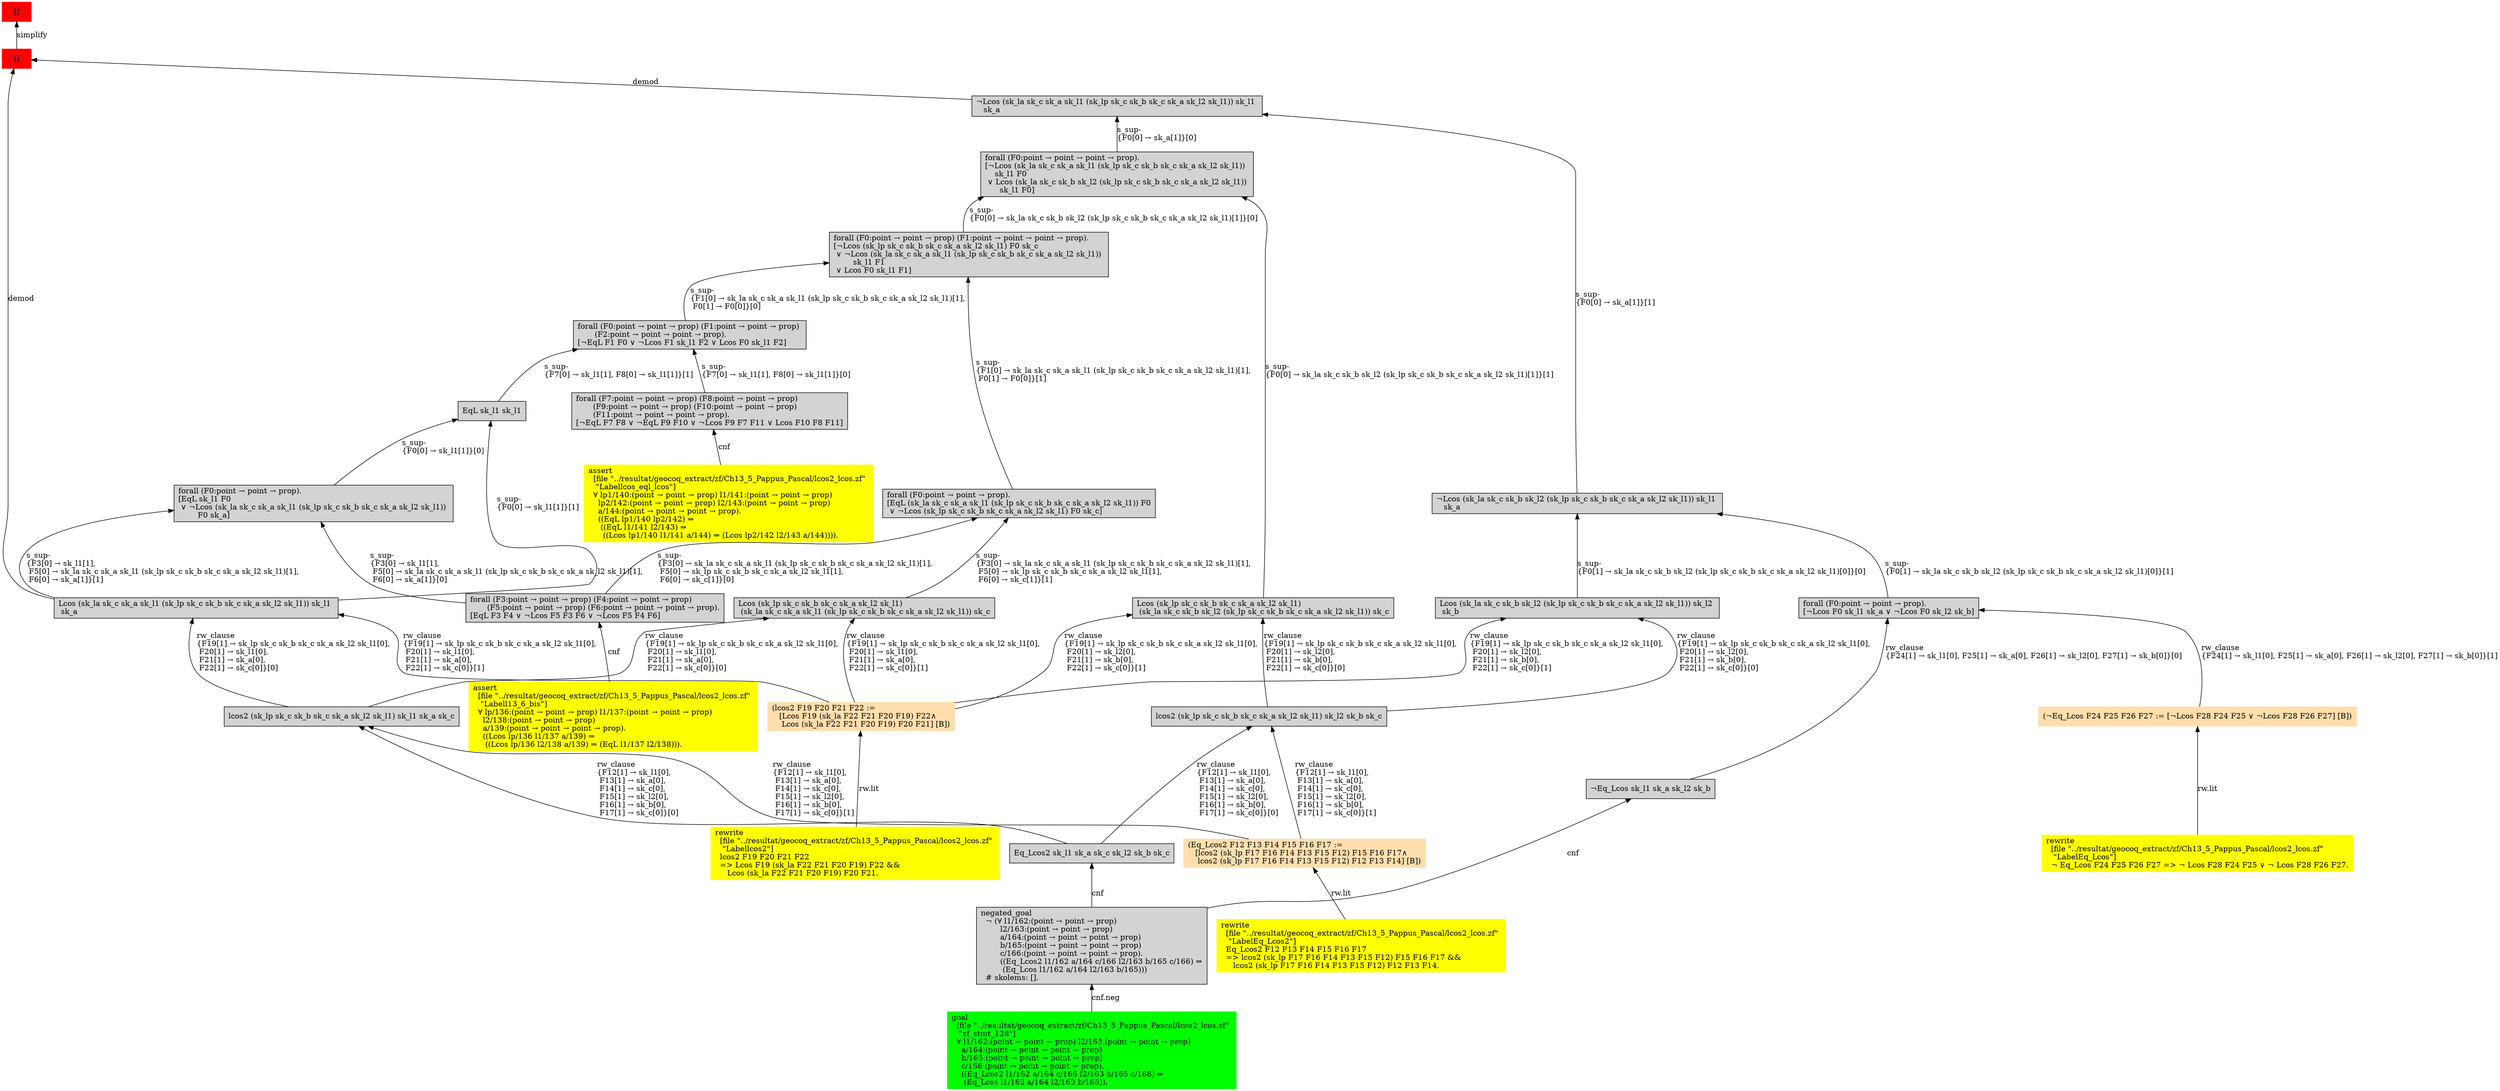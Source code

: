 digraph "unsat_graph" {
  vertex_0 [color=red, label="[]", shape=box, style=filled];
  vertex_0 -> vertex_1 [label="simplify", dir="back"];
  vertex_1 [color=red, label="[]", shape=box, style=filled];
  vertex_1 -> vertex_2 [label="demod", dir="back"];
  vertex_2 [shape=box, label="Lcos (sk_la sk_c sk_a sk_l1 (sk_lp sk_c sk_b sk_c sk_a sk_l2 sk_l1)) sk_l1 \l sk_a\l", style=filled];
  vertex_2 -> vertex_3 [label="rw_clause\l\{F19[1] → sk_lp sk_c sk_b sk_c sk_a sk_l2 sk_l1[0], \l F20[1] → sk_l1[0], \l F21[1] → sk_a[0], \l F22[1] → sk_c[0]\}[1]\l", dir="back"];
  vertex_3 [color=navajowhite, shape=box, label="(lcos2 F19 F20 F21 F22 :=\l   [Lcos F19 (sk_la F22 F21 F20 F19) F22∧\l    Lcos (sk_la F22 F21 F20 F19) F20 F21] [B])\l", style=filled];
  vertex_3 -> vertex_4 [label="rw.lit", dir="back"];
  vertex_4 [color=yellow, shape=box, label="rewrite\l  [file \"../resultat/geocoq_extract/zf/Ch13_5_Pappus_Pascal/lcos2_lcos.zf\" \l   \"Labellcos2\"]\l  lcos2 F19 F20 F21 F22\l  =\> Lcos F19 (sk_la F22 F21 F20 F19) F22 && \l     Lcos (sk_la F22 F21 F20 F19) F20 F21.\l", style=filled];
  vertex_2 -> vertex_5 [label="rw_clause\l\{F19[1] → sk_lp sk_c sk_b sk_c sk_a sk_l2 sk_l1[0], \l F20[1] → sk_l1[0], \l F21[1] → sk_a[0], \l F22[1] → sk_c[0]\}[0]\l", dir="back"];
  vertex_5 [shape=box, label="lcos2 (sk_lp sk_c sk_b sk_c sk_a sk_l2 sk_l1) sk_l1 sk_a sk_c\l", style=filled];
  vertex_5 -> vertex_6 [label="rw_clause\l\{F12[1] → sk_l1[0], \l F13[1] → sk_a[0], \l F14[1] → sk_c[0], \l F15[1] → sk_l2[0], \l F16[1] → sk_b[0], \l F17[1] → sk_c[0]\}[1]\l", dir="back"];
  vertex_6 [color=navajowhite, shape=box, label="(Eq_Lcos2 F12 F13 F14 F15 F16 F17 :=\l   [lcos2 (sk_lp F17 F16 F14 F13 F15 F12) F15 F16 F17∧\l    lcos2 (sk_lp F17 F16 F14 F13 F15 F12) F12 F13 F14] [B])\l", style=filled];
  vertex_6 -> vertex_7 [label="rw.lit", dir="back"];
  vertex_7 [color=yellow, shape=box, label="rewrite\l  [file \"../resultat/geocoq_extract/zf/Ch13_5_Pappus_Pascal/lcos2_lcos.zf\" \l   \"LabelEq_Lcos2\"]\l  Eq_Lcos2 F12 F13 F14 F15 F16 F17\l  =\> lcos2 (sk_lp F17 F16 F14 F13 F15 F12) F15 F16 F17 && \l     lcos2 (sk_lp F17 F16 F14 F13 F15 F12) F12 F13 F14.\l", style=filled];
  vertex_5 -> vertex_8 [label="rw_clause\l\{F12[1] → sk_l1[0], \l F13[1] → sk_a[0], \l F14[1] → sk_c[0], \l F15[1] → sk_l2[0], \l F16[1] → sk_b[0], \l F17[1] → sk_c[0]\}[0]\l", dir="back"];
  vertex_8 [shape=box, label="Eq_Lcos2 sk_l1 sk_a sk_c sk_l2 sk_b sk_c\l", style=filled];
  vertex_8 -> vertex_9 [label="cnf", dir="back"];
  vertex_9 [shape=box, label="negated_goal\l  ¬ (∀ l1/162:(point → point → prop) \l        l2/163:(point → point → prop) \l        a/164:(point → point → point → prop) \l        b/165:(point → point → point → prop) \l        c/166:(point → point → point → prop).\l        ((Eq_Lcos2 l1/162 a/164 c/166 l2/163 b/165 c/166) ⇒\l         (Eq_Lcos l1/162 a/164 l2/163 b/165)))\l  # skolems: [].\l", style=filled];
  vertex_9 -> vertex_10 [label="cnf.neg", dir="back"];
  vertex_10 [color=green, shape=box, label="goal\l  [file \"../resultat/geocoq_extract/zf/Ch13_5_Pappus_Pascal/lcos2_lcos.zf\" \l   \"zf_stmt_128\"]\l  ∀ l1/162:(point → point → prop) l2/163:(point → point → prop) \l    a/164:(point → point → point → prop) \l    b/165:(point → point → point → prop) \l    c/166:(point → point → point → prop).\l    ((Eq_Lcos2 l1/162 a/164 c/166 l2/163 b/165 c/166) ⇒\l     (Eq_Lcos l1/162 a/164 l2/163 b/165)).\l", style=filled];
  vertex_1 -> vertex_11 [label="demod", dir="back"];
  vertex_11 [shape=box, label="¬Lcos (sk_la sk_c sk_a sk_l1 (sk_lp sk_c sk_b sk_c sk_a sk_l2 sk_l1)) sk_l1 \l   sk_a\l", style=filled];
  vertex_11 -> vertex_12 [label="s_sup-\l\{F0[0] → sk_a[1]\}[1]\l", dir="back"];
  vertex_12 [shape=box, label="¬Lcos (sk_la sk_c sk_b sk_l2 (sk_lp sk_c sk_b sk_c sk_a sk_l2 sk_l1)) sk_l1 \l   sk_a\l", style=filled];
  vertex_12 -> vertex_13 [label="s_sup-\l\{F0[1] → sk_la sk_c sk_b sk_l2 (sk_lp sk_c sk_b sk_c sk_a sk_l2 sk_l1)[0]\}[1]\l", dir="back"];
  vertex_13 [shape=box, label="forall (F0:point → point → prop).\l[¬Lcos F0 sk_l1 sk_a ∨ ¬Lcos F0 sk_l2 sk_b]\l", style=filled];
  vertex_13 -> vertex_14 [label="rw_clause\l\{F24[1] → sk_l1[0], F25[1] → sk_a[0], F26[1] → sk_l2[0], F27[1] → sk_b[0]\}[1]\l", dir="back"];
  vertex_14 [color=navajowhite, shape=box, label="(¬Eq_Lcos F24 F25 F26 F27 := [¬Lcos F28 F24 F25 ∨ ¬Lcos F28 F26 F27] [B])\l", style=filled];
  vertex_14 -> vertex_15 [label="rw.lit", dir="back"];
  vertex_15 [color=yellow, shape=box, label="rewrite\l  [file \"../resultat/geocoq_extract/zf/Ch13_5_Pappus_Pascal/lcos2_lcos.zf\" \l   \"LabelEq_Lcos\"]\l  ¬ Eq_Lcos F24 F25 F26 F27 =\> ¬ Lcos F28 F24 F25 ∨ ¬ Lcos F28 F26 F27.\l", style=filled];
  vertex_13 -> vertex_16 [label="rw_clause\l\{F24[1] → sk_l1[0], F25[1] → sk_a[0], F26[1] → sk_l2[0], F27[1] → sk_b[0]\}[0]\l", dir="back"];
  vertex_16 [shape=box, label="¬Eq_Lcos sk_l1 sk_a sk_l2 sk_b\l", style=filled];
  vertex_16 -> vertex_9 [label="cnf", dir="back"];
  vertex_12 -> vertex_17 [label="s_sup-\l\{F0[1] → sk_la sk_c sk_b sk_l2 (sk_lp sk_c sk_b sk_c sk_a sk_l2 sk_l1)[0]\}[0]\l", dir="back"];
  vertex_17 [shape=box, label="Lcos (sk_la sk_c sk_b sk_l2 (sk_lp sk_c sk_b sk_c sk_a sk_l2 sk_l1)) sk_l2 \l sk_b\l", style=filled];
  vertex_17 -> vertex_3 [label="rw_clause\l\{F19[1] → sk_lp sk_c sk_b sk_c sk_a sk_l2 sk_l1[0], \l F20[1] → sk_l2[0], \l F21[1] → sk_b[0], \l F22[1] → sk_c[0]\}[1]\l", dir="back"];
  vertex_17 -> vertex_18 [label="rw_clause\l\{F19[1] → sk_lp sk_c sk_b sk_c sk_a sk_l2 sk_l1[0], \l F20[1] → sk_l2[0], \l F21[1] → sk_b[0], \l F22[1] → sk_c[0]\}[0]\l", dir="back"];
  vertex_18 [shape=box, label="lcos2 (sk_lp sk_c sk_b sk_c sk_a sk_l2 sk_l1) sk_l2 sk_b sk_c\l", style=filled];
  vertex_18 -> vertex_6 [label="rw_clause\l\{F12[1] → sk_l1[0], \l F13[1] → sk_a[0], \l F14[1] → sk_c[0], \l F15[1] → sk_l2[0], \l F16[1] → sk_b[0], \l F17[1] → sk_c[0]\}[1]\l", dir="back"];
  vertex_18 -> vertex_8 [label="rw_clause\l\{F12[1] → sk_l1[0], \l F13[1] → sk_a[0], \l F14[1] → sk_c[0], \l F15[1] → sk_l2[0], \l F16[1] → sk_b[0], \l F17[1] → sk_c[0]\}[0]\l", dir="back"];
  vertex_11 -> vertex_19 [label="s_sup-\l\{F0[0] → sk_a[1]\}[0]\l", dir="back"];
  vertex_19 [shape=box, label="forall (F0:point → point → point → prop).\l[¬Lcos (sk_la sk_c sk_a sk_l1 (sk_lp sk_c sk_b sk_c sk_a sk_l2 sk_l1)) \l    sk_l1 F0\l ∨ Lcos (sk_la sk_c sk_b sk_l2 (sk_lp sk_c sk_b sk_c sk_a sk_l2 sk_l1)) \l      sk_l1 F0]\l", style=filled];
  vertex_19 -> vertex_20 [label="s_sup-\l\{F0[0] → sk_la sk_c sk_b sk_l2 (sk_lp sk_c sk_b sk_c sk_a sk_l2 sk_l1)[1]\}[0]\l", dir="back"];
  vertex_20 [shape=box, label="forall (F0:point → point → prop) (F1:point → point → point → prop).\l[¬Lcos (sk_lp sk_c sk_b sk_c sk_a sk_l2 sk_l1) F0 sk_c\l ∨ ¬Lcos (sk_la sk_c sk_a sk_l1 (sk_lp sk_c sk_b sk_c sk_a sk_l2 sk_l1)) \l        sk_l1 F1\l ∨ Lcos F0 sk_l1 F1]\l", style=filled];
  vertex_20 -> vertex_21 [label="s_sup-\l\{F1[0] → sk_la sk_c sk_a sk_l1 (sk_lp sk_c sk_b sk_c sk_a sk_l2 sk_l1)[1], \l F0[1] → F0[0]\}[0]\l", dir="back"];
  vertex_21 [shape=box, label="forall (F0:point → point → prop) (F1:point → point → prop) \l       (F2:point → point → point → prop).\l[¬EqL F1 F0 ∨ ¬Lcos F1 sk_l1 F2 ∨ Lcos F0 sk_l1 F2]\l", style=filled];
  vertex_21 -> vertex_22 [label="s_sup-\l\{F7[0] → sk_l1[1], F8[0] → sk_l1[1]\}[0]\l", dir="back"];
  vertex_22 [shape=box, label="forall (F7:point → point → prop) (F8:point → point → prop) \l       (F9:point → point → prop) (F10:point → point → prop) \l       (F11:point → point → point → prop).\l[¬EqL F7 F8 ∨ ¬EqL F9 F10 ∨ ¬Lcos F9 F7 F11 ∨ Lcos F10 F8 F11]\l", style=filled];
  vertex_22 -> vertex_23 [label="cnf", dir="back"];
  vertex_23 [color=yellow, shape=box, label="assert\l  [file \"../resultat/geocoq_extract/zf/Ch13_5_Pappus_Pascal/lcos2_lcos.zf\" \l   \"Labellcos_eql_lcos\"]\l  ∀ lp1/140:(point → point → prop) l1/141:(point → point → prop) \l    lp2/142:(point → point → prop) l2/143:(point → point → prop) \l    a/144:(point → point → point → prop).\l    ((EqL lp1/140 lp2/142) ⇒\l     ((EqL l1/141 l2/143) ⇒\l      ((Lcos lp1/140 l1/141 a/144) ⇒ (Lcos lp2/142 l2/143 a/144)))).\l", style=filled];
  vertex_21 -> vertex_24 [label="s_sup-\l\{F7[0] → sk_l1[1], F8[0] → sk_l1[1]\}[1]\l", dir="back"];
  vertex_24 [shape=box, label="EqL sk_l1 sk_l1\l", style=filled];
  vertex_24 -> vertex_25 [label="s_sup-\l\{F0[0] → sk_l1[1]\}[0]\l", dir="back"];
  vertex_25 [shape=box, label="forall (F0:point → point → prop).\l[EqL sk_l1 F0\l ∨ ¬Lcos (sk_la sk_c sk_a sk_l1 (sk_lp sk_c sk_b sk_c sk_a sk_l2 sk_l1)) \l        F0 sk_a]\l", style=filled];
  vertex_25 -> vertex_26 [label="s_sup-\l\{F3[0] → sk_l1[1], \l F5[0] → sk_la sk_c sk_a sk_l1 (sk_lp sk_c sk_b sk_c sk_a sk_l2 sk_l1)[1], \l F6[0] → sk_a[1]\}[0]\l", dir="back"];
  vertex_26 [shape=box, label="forall (F3:point → point → prop) (F4:point → point → prop) \l       (F5:point → point → prop) (F6:point → point → point → prop).\l[EqL F3 F4 ∨ ¬Lcos F5 F3 F6 ∨ ¬Lcos F5 F4 F6]\l", style=filled];
  vertex_26 -> vertex_27 [label="cnf", dir="back"];
  vertex_27 [color=yellow, shape=box, label="assert\l  [file \"../resultat/geocoq_extract/zf/Ch13_5_Pappus_Pascal/lcos2_lcos.zf\" \l   \"Labell13_6_bis\"]\l  ∀ lp/136:(point → point → prop) l1/137:(point → point → prop) \l    l2/138:(point → point → prop) \l    a/139:(point → point → point → prop).\l    ((Lcos lp/136 l1/137 a/139) ⇒\l     ((Lcos lp/136 l2/138 a/139) ⇒ (EqL l1/137 l2/138))).\l", style=filled];
  vertex_25 -> vertex_2 [label="s_sup-\l\{F3[0] → sk_l1[1], \l F5[0] → sk_la sk_c sk_a sk_l1 (sk_lp sk_c sk_b sk_c sk_a sk_l2 sk_l1)[1], \l F6[0] → sk_a[1]\}[1]\l", dir="back"];
  vertex_24 -> vertex_2 [label="s_sup-\l\{F0[0] → sk_l1[1]\}[1]\l", dir="back"];
  vertex_20 -> vertex_28 [label="s_sup-\l\{F1[0] → sk_la sk_c sk_a sk_l1 (sk_lp sk_c sk_b sk_c sk_a sk_l2 sk_l1)[1], \l F0[1] → F0[0]\}[1]\l", dir="back"];
  vertex_28 [shape=box, label="forall (F0:point → point → prop).\l[EqL (sk_la sk_c sk_a sk_l1 (sk_lp sk_c sk_b sk_c sk_a sk_l2 sk_l1)) F0\l ∨ ¬Lcos (sk_lp sk_c sk_b sk_c sk_a sk_l2 sk_l1) F0 sk_c]\l", style=filled];
  vertex_28 -> vertex_26 [label="s_sup-\l\{F3[0] → sk_la sk_c sk_a sk_l1 (sk_lp sk_c sk_b sk_c sk_a sk_l2 sk_l1)[1], \l F5[0] → sk_lp sk_c sk_b sk_c sk_a sk_l2 sk_l1[1], \l F6[0] → sk_c[1]\}[0]\l", dir="back"];
  vertex_28 -> vertex_29 [label="s_sup-\l\{F3[0] → sk_la sk_c sk_a sk_l1 (sk_lp sk_c sk_b sk_c sk_a sk_l2 sk_l1)[1], \l F5[0] → sk_lp sk_c sk_b sk_c sk_a sk_l2 sk_l1[1], \l F6[0] → sk_c[1]\}[1]\l", dir="back"];
  vertex_29 [shape=box, label="Lcos (sk_lp sk_c sk_b sk_c sk_a sk_l2 sk_l1) \l (sk_la sk_c sk_a sk_l1 (sk_lp sk_c sk_b sk_c sk_a sk_l2 sk_l1)) sk_c\l", style=filled];
  vertex_29 -> vertex_3 [label="rw_clause\l\{F19[1] → sk_lp sk_c sk_b sk_c sk_a sk_l2 sk_l1[0], \l F20[1] → sk_l1[0], \l F21[1] → sk_a[0], \l F22[1] → sk_c[0]\}[1]\l", dir="back"];
  vertex_29 -> vertex_5 [label="rw_clause\l\{F19[1] → sk_lp sk_c sk_b sk_c sk_a sk_l2 sk_l1[0], \l F20[1] → sk_l1[0], \l F21[1] → sk_a[0], \l F22[1] → sk_c[0]\}[0]\l", dir="back"];
  vertex_19 -> vertex_30 [label="s_sup-\l\{F0[0] → sk_la sk_c sk_b sk_l2 (sk_lp sk_c sk_b sk_c sk_a sk_l2 sk_l1)[1]\}[1]\l", dir="back"];
  vertex_30 [shape=box, label="Lcos (sk_lp sk_c sk_b sk_c sk_a sk_l2 sk_l1) \l (sk_la sk_c sk_b sk_l2 (sk_lp sk_c sk_b sk_c sk_a sk_l2 sk_l1)) sk_c\l", style=filled];
  vertex_30 -> vertex_3 [label="rw_clause\l\{F19[1] → sk_lp sk_c sk_b sk_c sk_a sk_l2 sk_l1[0], \l F20[1] → sk_l2[0], \l F21[1] → sk_b[0], \l F22[1] → sk_c[0]\}[1]\l", dir="back"];
  vertex_30 -> vertex_18 [label="rw_clause\l\{F19[1] → sk_lp sk_c sk_b sk_c sk_a sk_l2 sk_l1[0], \l F20[1] → sk_l2[0], \l F21[1] → sk_b[0], \l F22[1] → sk_c[0]\}[0]\l", dir="back"];
  }


